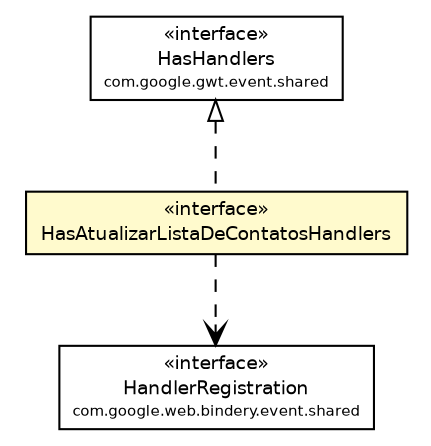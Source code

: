 #!/usr/local/bin/dot
#
# Class diagram 
# Generated by UmlGraph version 4.6 (http://www.spinellis.gr/sw/umlgraph)
#

digraph G {
	edge [fontname="Helvetica",fontsize=10,labelfontname="Helvetica",labelfontsize=10];
	node [fontname="Helvetica",fontsize=10,shape=plaintext];
	// br.net.meditec.client.events.AtualizarListaDeContatosEvent.HasAtualizarListaDeContatosHandlers
	c3231 [label=<<table border="0" cellborder="1" cellspacing="0" cellpadding="2" port="p" bgcolor="lemonChiffon" href="./AtualizarListaDeContatosEvent.HasAtualizarListaDeContatosHandlers.html">
		<tr><td><table border="0" cellspacing="0" cellpadding="1">
			<tr><td> &laquo;interface&raquo; </td></tr>
			<tr><td> HasAtualizarListaDeContatosHandlers </td></tr>
		</table></td></tr>
		</table>>, fontname="Helvetica", fontcolor="black", fontsize=9.0];
	//br.net.meditec.client.events.AtualizarListaDeContatosEvent.HasAtualizarListaDeContatosHandlers implements com.google.gwt.event.shared.HasHandlers
	c3279:p -> c3231:p [dir=back,arrowtail=empty,style=dashed];
	// br.net.meditec.client.events.AtualizarListaDeContatosEvent.HasAtualizarListaDeContatosHandlers DEPEND com.google.web.bindery.event.shared.HandlerRegistration
	c3231:p -> c3280:p [taillabel="", label="", headlabel="", fontname="Helvetica", fontcolor="black", fontsize=10.0, color="black", arrowhead=open, style=dashed];
	// com.google.gwt.event.shared.HasHandlers
	c3279 [label=<<table border="0" cellborder="1" cellspacing="0" cellpadding="2" port="p" href="http://java.sun.com/j2se/1.4.2/docs/api/com/google/gwt/event/shared/HasHandlers.html">
		<tr><td><table border="0" cellspacing="0" cellpadding="1">
			<tr><td> &laquo;interface&raquo; </td></tr>
			<tr><td> HasHandlers </td></tr>
			<tr><td><font point-size="7.0"> com.google.gwt.event.shared </font></td></tr>
		</table></td></tr>
		</table>>, fontname="Helvetica", fontcolor="black", fontsize=9.0];
	// com.google.web.bindery.event.shared.HandlerRegistration
	c3280 [label=<<table border="0" cellborder="1" cellspacing="0" cellpadding="2" port="p" href="http://java.sun.com/j2se/1.4.2/docs/api/com/google/web/bindery/event/shared/HandlerRegistration.html">
		<tr><td><table border="0" cellspacing="0" cellpadding="1">
			<tr><td> &laquo;interface&raquo; </td></tr>
			<tr><td> HandlerRegistration </td></tr>
			<tr><td><font point-size="7.0"> com.google.web.bindery.event.shared </font></td></tr>
		</table></td></tr>
		</table>>, fontname="Helvetica", fontcolor="black", fontsize=9.0];
}

